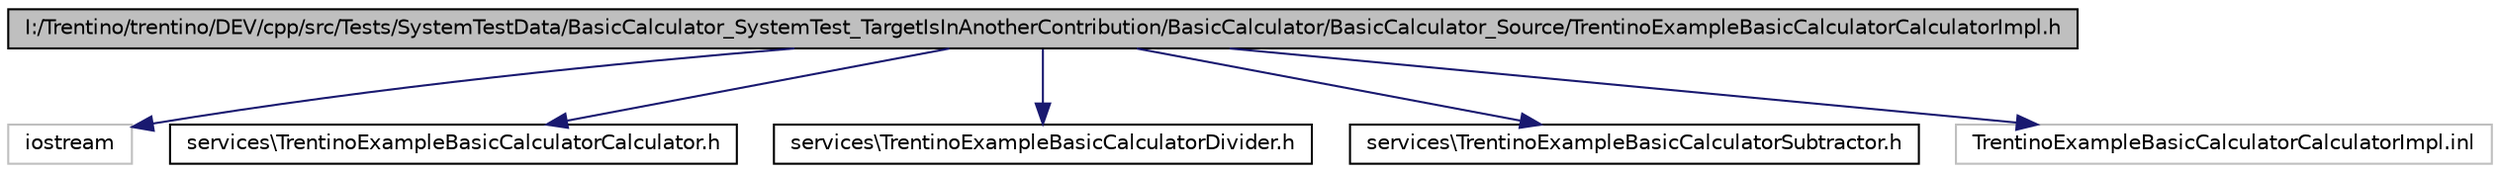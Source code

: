 digraph G
{
  edge [fontname="Helvetica",fontsize="10",labelfontname="Helvetica",labelfontsize="10"];
  node [fontname="Helvetica",fontsize="10",shape=record];
  Node1 [label="I:/Trentino/trentino/DEV/cpp/src/Tests/SystemTestData/BasicCalculator_SystemTest_TargetIsInAnotherContribution/BasicCalculator/BasicCalculator_Source/TrentinoExampleBasicCalculatorCalculatorImpl.h",height=0.2,width=0.4,color="black", fillcolor="grey75", style="filled" fontcolor="black"];
  Node1 -> Node2 [color="midnightblue",fontsize="10",style="solid",fontname="Helvetica"];
  Node2 [label="iostream",height=0.2,width=0.4,color="grey75", fillcolor="white", style="filled"];
  Node1 -> Node3 [color="midnightblue",fontsize="10",style="solid",fontname="Helvetica"];
  Node3 [label="services\\TrentinoExampleBasicCalculatorCalculator.h",height=0.2,width=0.4,color="black", fillcolor="white", style="filled",URL="$_system_test_data_2_basic_calculator___system_test___target_is_in_another_contribution_2_basic_c72c819e1dc3357b114ed7b9647bfcf90.html"];
  Node1 -> Node4 [color="midnightblue",fontsize="10",style="solid",fontname="Helvetica"];
  Node4 [label="services\\TrentinoExampleBasicCalculatorDivider.h",height=0.2,width=0.4,color="black", fillcolor="white", style="filled",URL="$_system_test_data_2_basic_calculator___system_test___target_is_in_another_contribution_2_basic_c8f3ddda40bb6bec20b43beabaafc9d3a.html"];
  Node1 -> Node5 [color="midnightblue",fontsize="10",style="solid",fontname="Helvetica"];
  Node5 [label="services\\TrentinoExampleBasicCalculatorSubtractor.h",height=0.2,width=0.4,color="black", fillcolor="white", style="filled",URL="$_basic_calculator___source_2services_2_trentino_example_basic_calculator_subtractor_8h.html"];
  Node1 -> Node6 [color="midnightblue",fontsize="10",style="solid",fontname="Helvetica"];
  Node6 [label="TrentinoExampleBasicCalculatorCalculatorImpl.inl",height=0.2,width=0.4,color="grey75", fillcolor="white", style="filled"];
}
